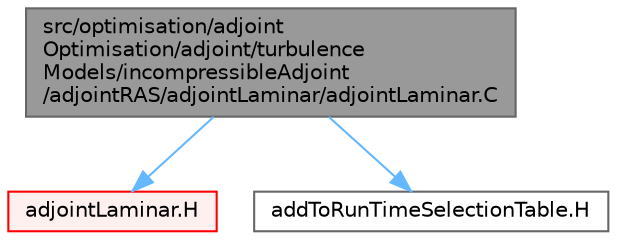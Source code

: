digraph "src/optimisation/adjointOptimisation/adjoint/turbulenceModels/incompressibleAdjoint/adjointRAS/adjointLaminar/adjointLaminar.C"
{
 // LATEX_PDF_SIZE
  bgcolor="transparent";
  edge [fontname=Helvetica,fontsize=10,labelfontname=Helvetica,labelfontsize=10];
  node [fontname=Helvetica,fontsize=10,shape=box,height=0.2,width=0.4];
  Node1 [id="Node000001",label="src/optimisation/adjoint\lOptimisation/adjoint/turbulence\lModels/incompressibleAdjoint\l/adjointRAS/adjointLaminar/adjointLaminar.C",height=0.2,width=0.4,color="gray40", fillcolor="grey60", style="filled", fontcolor="black",tooltip=" "];
  Node1 -> Node2 [id="edge1_Node000001_Node000002",color="steelblue1",style="solid",tooltip=" "];
  Node2 [id="Node000002",label="adjointLaminar.H",height=0.2,width=0.4,color="red", fillcolor="#FFF0F0", style="filled",URL="$adjointLaminar_8H.html",tooltip=" "];
  Node1 -> Node493 [id="edge2_Node000001_Node000493",color="steelblue1",style="solid",tooltip=" "];
  Node493 [id="Node000493",label="addToRunTimeSelectionTable.H",height=0.2,width=0.4,color="grey40", fillcolor="white", style="filled",URL="$addToRunTimeSelectionTable_8H.html",tooltip="Macros for easy insertion into run-time selection tables."];
}
